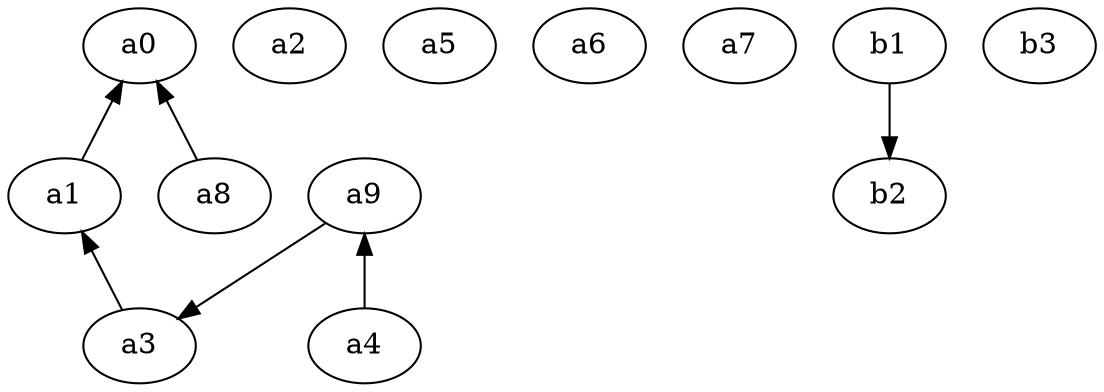 /* File name : example1.dot
 * Created on : Aug 07, 2010.  
 *
 * This file is the input file for graphviz.
 * This graphviz is a graphical visualization package.
 * dot tool in this package is used to draw graphs which are specified in a file
 * like this. The following file can be given to the dot tool to generate
 * graphs. The command which will produce the graph which this file is 
 * $ dot -Tpdf <thisfile> -o <outputfilename>
 */

digraph gf
{
compound = true;
subgraph subG1{
	a0 -> a1 -> a3[dir = back];
	a1;
  a2;
	a9 -> a3;
	a9 -> a4[dir = back];
	a5;
	a6;
	a7;
	a0-> a8 [dir = back]
  a9;
}

subgraph subG2{

	b1 -> b2;
  b3;
}
}
  
